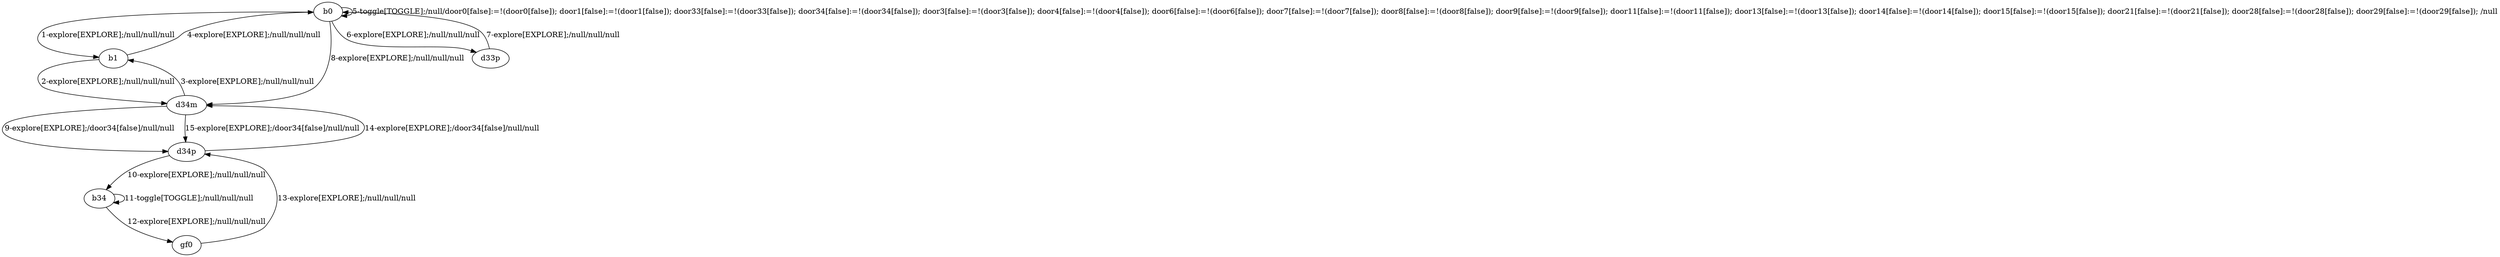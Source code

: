 # Total number of goals covered by this test: 2
# b34 --> b34
# b34 --> gf0

digraph g {
"b0" -> "b1" [label = "1-explore[EXPLORE];/null/null/null"];
"b1" -> "d34m" [label = "2-explore[EXPLORE];/null/null/null"];
"d34m" -> "b1" [label = "3-explore[EXPLORE];/null/null/null"];
"b1" -> "b0" [label = "4-explore[EXPLORE];/null/null/null"];
"b0" -> "b0" [label = "5-toggle[TOGGLE];/null/door0[false]:=!(door0[false]); door1[false]:=!(door1[false]); door33[false]:=!(door33[false]); door34[false]:=!(door34[false]); door3[false]:=!(door3[false]); door4[false]:=!(door4[false]); door6[false]:=!(door6[false]); door7[false]:=!(door7[false]); door8[false]:=!(door8[false]); door9[false]:=!(door9[false]); door11[false]:=!(door11[false]); door13[false]:=!(door13[false]); door14[false]:=!(door14[false]); door15[false]:=!(door15[false]); door21[false]:=!(door21[false]); door28[false]:=!(door28[false]); door29[false]:=!(door29[false]); /null"];
"b0" -> "d33p" [label = "6-explore[EXPLORE];/null/null/null"];
"d33p" -> "b0" [label = "7-explore[EXPLORE];/null/null/null"];
"b0" -> "d34m" [label = "8-explore[EXPLORE];/null/null/null"];
"d34m" -> "d34p" [label = "9-explore[EXPLORE];/door34[false]/null/null"];
"d34p" -> "b34" [label = "10-explore[EXPLORE];/null/null/null"];
"b34" -> "b34" [label = "11-toggle[TOGGLE];/null/null/null"];
"b34" -> "gf0" [label = "12-explore[EXPLORE];/null/null/null"];
"gf0" -> "d34p" [label = "13-explore[EXPLORE];/null/null/null"];
"d34p" -> "d34m" [label = "14-explore[EXPLORE];/door34[false]/null/null"];
"d34m" -> "d34p" [label = "15-explore[EXPLORE];/door34[false]/null/null"];
}